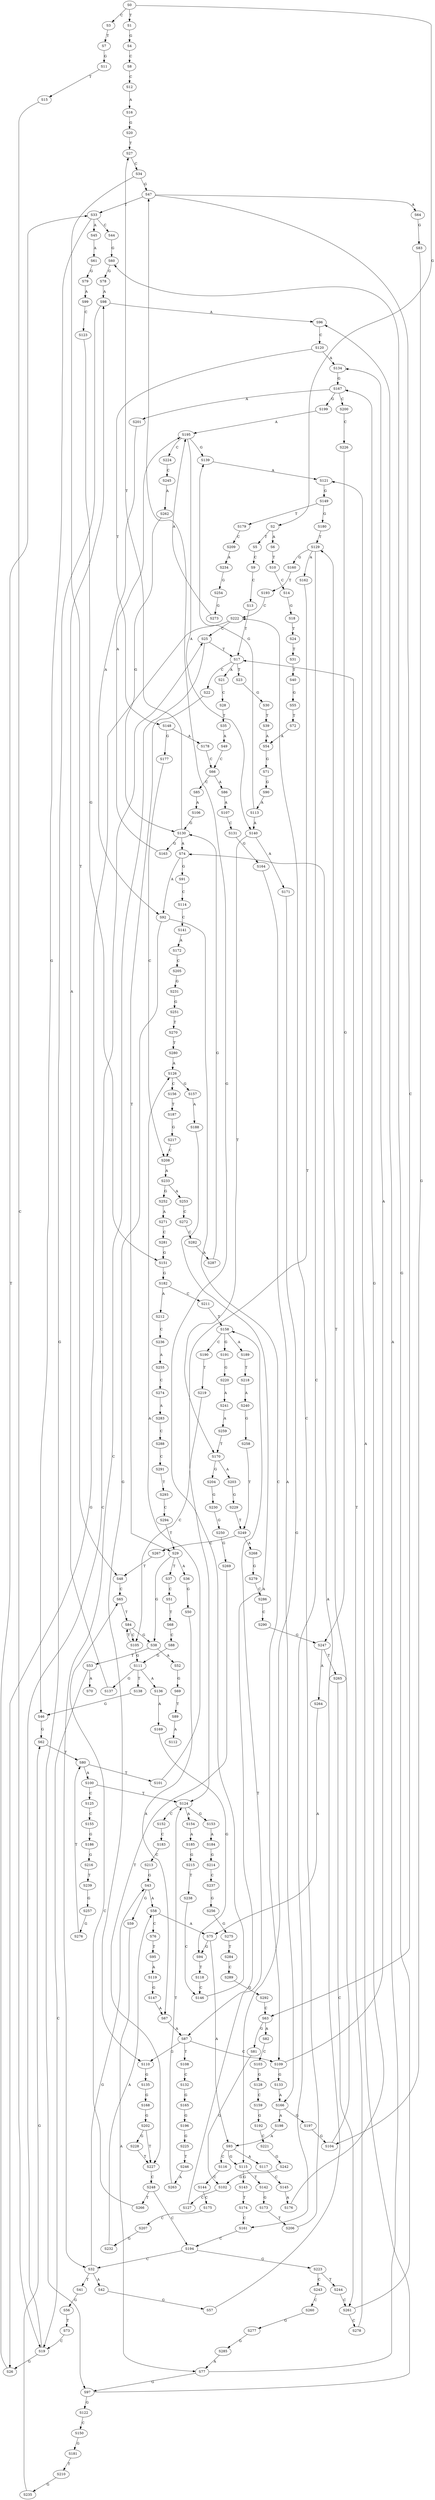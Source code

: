 strict digraph  {
	S0 -> S1 [ label = T ];
	S0 -> S2 [ label = G ];
	S0 -> S3 [ label = C ];
	S1 -> S4 [ label = G ];
	S2 -> S5 [ label = T ];
	S2 -> S6 [ label = A ];
	S3 -> S7 [ label = T ];
	S4 -> S8 [ label = C ];
	S5 -> S9 [ label = C ];
	S6 -> S10 [ label = T ];
	S7 -> S11 [ label = G ];
	S8 -> S12 [ label = C ];
	S9 -> S13 [ label = C ];
	S10 -> S14 [ label = C ];
	S11 -> S15 [ label = T ];
	S12 -> S16 [ label = A ];
	S13 -> S17 [ label = T ];
	S14 -> S18 [ label = G ];
	S15 -> S19 [ label = C ];
	S16 -> S20 [ label = G ];
	S17 -> S21 [ label = A ];
	S17 -> S22 [ label = C ];
	S17 -> S23 [ label = T ];
	S18 -> S24 [ label = T ];
	S19 -> S25 [ label = C ];
	S19 -> S26 [ label = G ];
	S20 -> S27 [ label = T ];
	S21 -> S28 [ label = C ];
	S22 -> S29 [ label = T ];
	S23 -> S30 [ label = G ];
	S24 -> S31 [ label = T ];
	S25 -> S17 [ label = T ];
	S25 -> S32 [ label = C ];
	S26 -> S33 [ label = T ];
	S27 -> S34 [ label = C ];
	S28 -> S35 [ label = T ];
	S29 -> S36 [ label = A ];
	S29 -> S37 [ label = T ];
	S29 -> S38 [ label = G ];
	S30 -> S39 [ label = T ];
	S31 -> S40 [ label = T ];
	S32 -> S41 [ label = T ];
	S32 -> S42 [ label = A ];
	S32 -> S43 [ label = G ];
	S33 -> S44 [ label = C ];
	S33 -> S45 [ label = A ];
	S33 -> S46 [ label = G ];
	S34 -> S47 [ label = G ];
	S34 -> S48 [ label = T ];
	S35 -> S49 [ label = A ];
	S36 -> S50 [ label = G ];
	S37 -> S51 [ label = C ];
	S38 -> S52 [ label = A ];
	S38 -> S53 [ label = T ];
	S39 -> S54 [ label = A ];
	S40 -> S55 [ label = G ];
	S41 -> S56 [ label = G ];
	S42 -> S57 [ label = G ];
	S43 -> S58 [ label = A ];
	S43 -> S59 [ label = G ];
	S44 -> S60 [ label = G ];
	S45 -> S61 [ label = A ];
	S46 -> S62 [ label = G ];
	S47 -> S63 [ label = C ];
	S47 -> S33 [ label = T ];
	S47 -> S64 [ label = A ];
	S48 -> S65 [ label = C ];
	S49 -> S66 [ label = C ];
	S50 -> S67 [ label = A ];
	S51 -> S68 [ label = T ];
	S52 -> S69 [ label = G ];
	S53 -> S70 [ label = A ];
	S53 -> S19 [ label = C ];
	S54 -> S71 [ label = G ];
	S55 -> S72 [ label = T ];
	S56 -> S73 [ label = T ];
	S57 -> S74 [ label = A ];
	S58 -> S75 [ label = A ];
	S58 -> S76 [ label = C ];
	S59 -> S77 [ label = A ];
	S60 -> S78 [ label = G ];
	S61 -> S79 [ label = G ];
	S62 -> S80 [ label = T ];
	S63 -> S81 [ label = G ];
	S63 -> S82 [ label = A ];
	S64 -> S83 [ label = G ];
	S65 -> S84 [ label = T ];
	S66 -> S85 [ label = C ];
	S66 -> S86 [ label = A ];
	S67 -> S87 [ label = A ];
	S68 -> S88 [ label = C ];
	S69 -> S89 [ label = T ];
	S71 -> S90 [ label = G ];
	S72 -> S54 [ label = A ];
	S73 -> S19 [ label = C ];
	S74 -> S91 [ label = G ];
	S74 -> S92 [ label = A ];
	S75 -> S93 [ label = A ];
	S75 -> S94 [ label = G ];
	S76 -> S95 [ label = T ];
	S77 -> S96 [ label = A ];
	S77 -> S97 [ label = G ];
	S78 -> S98 [ label = A ];
	S79 -> S99 [ label = A ];
	S80 -> S100 [ label = A ];
	S80 -> S101 [ label = T ];
	S81 -> S102 [ label = G ];
	S82 -> S103 [ label = C ];
	S83 -> S104 [ label = G ];
	S84 -> S38 [ label = G ];
	S84 -> S105 [ label = C ];
	S85 -> S106 [ label = A ];
	S86 -> S107 [ label = A ];
	S87 -> S108 [ label = T ];
	S87 -> S109 [ label = C ];
	S87 -> S110 [ label = G ];
	S88 -> S111 [ label = G ];
	S89 -> S112 [ label = A ];
	S90 -> S113 [ label = A ];
	S91 -> S114 [ label = C ];
	S92 -> S109 [ label = C ];
	S92 -> S110 [ label = G ];
	S93 -> S115 [ label = G ];
	S93 -> S116 [ label = C ];
	S93 -> S117 [ label = A ];
	S94 -> S118 [ label = T ];
	S95 -> S119 [ label = A ];
	S96 -> S120 [ label = C ];
	S97 -> S121 [ label = A ];
	S97 -> S122 [ label = G ];
	S98 -> S96 [ label = A ];
	S98 -> S97 [ label = G ];
	S99 -> S123 [ label = C ];
	S100 -> S124 [ label = T ];
	S100 -> S125 [ label = C ];
	S101 -> S126 [ label = A ];
	S102 -> S127 [ label = C ];
	S103 -> S128 [ label = G ];
	S104 -> S129 [ label = T ];
	S105 -> S84 [ label = T ];
	S105 -> S111 [ label = G ];
	S106 -> S130 [ label = G ];
	S107 -> S131 [ label = C ];
	S108 -> S132 [ label = C ];
	S109 -> S133 [ label = G ];
	S109 -> S134 [ label = A ];
	S110 -> S135 [ label = G ];
	S111 -> S136 [ label = A ];
	S111 -> S137 [ label = G ];
	S111 -> S138 [ label = T ];
	S113 -> S139 [ label = G ];
	S113 -> S140 [ label = A ];
	S114 -> S141 [ label = C ];
	S115 -> S142 [ label = T ];
	S115 -> S143 [ label = G ];
	S116 -> S144 [ label = C ];
	S117 -> S145 [ label = C ];
	S118 -> S146 [ label = C ];
	S119 -> S147 [ label = G ];
	S120 -> S134 [ label = A ];
	S120 -> S148 [ label = T ];
	S121 -> S149 [ label = G ];
	S122 -> S150 [ label = C ];
	S123 -> S151 [ label = G ];
	S124 -> S152 [ label = C ];
	S124 -> S153 [ label = G ];
	S124 -> S154 [ label = A ];
	S125 -> S155 [ label = C ];
	S126 -> S156 [ label = C ];
	S126 -> S157 [ label = G ];
	S127 -> S158 [ label = T ];
	S128 -> S159 [ label = C ];
	S129 -> S160 [ label = G ];
	S129 -> S161 [ label = C ];
	S129 -> S162 [ label = A ];
	S130 -> S27 [ label = T ];
	S130 -> S163 [ label = G ];
	S130 -> S74 [ label = A ];
	S131 -> S164 [ label = G ];
	S132 -> S165 [ label = G ];
	S133 -> S166 [ label = A ];
	S134 -> S167 [ label = G ];
	S135 -> S168 [ label = G ];
	S136 -> S169 [ label = A ];
	S137 -> S98 [ label = A ];
	S138 -> S46 [ label = G ];
	S139 -> S121 [ label = A ];
	S140 -> S170 [ label = T ];
	S140 -> S171 [ label = A ];
	S141 -> S172 [ label = A ];
	S142 -> S173 [ label = G ];
	S143 -> S174 [ label = T ];
	S144 -> S175 [ label = C ];
	S145 -> S176 [ label = A ];
	S146 -> S47 [ label = G ];
	S147 -> S67 [ label = A ];
	S148 -> S177 [ label = G ];
	S148 -> S178 [ label = A ];
	S149 -> S179 [ label = T ];
	S149 -> S180 [ label = G ];
	S150 -> S181 [ label = G ];
	S151 -> S182 [ label = G ];
	S152 -> S183 [ label = C ];
	S153 -> S184 [ label = A ];
	S154 -> S185 [ label = A ];
	S155 -> S186 [ label = G ];
	S156 -> S187 [ label = T ];
	S157 -> S188 [ label = A ];
	S158 -> S189 [ label = A ];
	S158 -> S190 [ label = C ];
	S158 -> S191 [ label = G ];
	S159 -> S192 [ label = G ];
	S160 -> S193 [ label = T ];
	S161 -> S194 [ label = C ];
	S162 -> S124 [ label = T ];
	S163 -> S195 [ label = A ];
	S164 -> S166 [ label = A ];
	S165 -> S196 [ label = G ];
	S166 -> S197 [ label = G ];
	S166 -> S198 [ label = A ];
	S167 -> S199 [ label = G ];
	S167 -> S200 [ label = C ];
	S167 -> S201 [ label = A ];
	S168 -> S202 [ label = G ];
	S169 -> S94 [ label = G ];
	S170 -> S203 [ label = A ];
	S170 -> S204 [ label = G ];
	S171 -> S115 [ label = G ];
	S172 -> S205 [ label = C ];
	S173 -> S206 [ label = T ];
	S174 -> S161 [ label = C ];
	S175 -> S207 [ label = C ];
	S176 -> S167 [ label = G ];
	S177 -> S208 [ label = C ];
	S178 -> S66 [ label = C ];
	S179 -> S209 [ label = C ];
	S180 -> S129 [ label = T ];
	S181 -> S210 [ label = T ];
	S182 -> S211 [ label = C ];
	S182 -> S212 [ label = A ];
	S183 -> S213 [ label = C ];
	S184 -> S214 [ label = G ];
	S185 -> S215 [ label = G ];
	S186 -> S216 [ label = G ];
	S187 -> S217 [ label = G ];
	S188 -> S87 [ label = A ];
	S189 -> S218 [ label = T ];
	S190 -> S219 [ label = T ];
	S191 -> S220 [ label = G ];
	S192 -> S221 [ label = C ];
	S193 -> S222 [ label = C ];
	S194 -> S32 [ label = C ];
	S194 -> S223 [ label = G ];
	S195 -> S140 [ label = A ];
	S195 -> S224 [ label = C ];
	S195 -> S139 [ label = G ];
	S196 -> S225 [ label = G ];
	S197 -> S104 [ label = G ];
	S198 -> S93 [ label = A ];
	S199 -> S195 [ label = A ];
	S200 -> S226 [ label = C ];
	S201 -> S92 [ label = A ];
	S202 -> S227 [ label = T ];
	S202 -> S228 [ label = G ];
	S203 -> S229 [ label = G ];
	S204 -> S230 [ label = G ];
	S205 -> S231 [ label = G ];
	S206 -> S222 [ label = C ];
	S207 -> S232 [ label = G ];
	S208 -> S233 [ label = A ];
	S209 -> S234 [ label = A ];
	S210 -> S235 [ label = G ];
	S211 -> S158 [ label = T ];
	S212 -> S236 [ label = C ];
	S213 -> S43 [ label = G ];
	S214 -> S237 [ label = C ];
	S215 -> S238 [ label = T ];
	S216 -> S239 [ label = T ];
	S217 -> S208 [ label = C ];
	S218 -> S240 [ label = A ];
	S219 -> S105 [ label = C ];
	S220 -> S241 [ label = A ];
	S221 -> S242 [ label = G ];
	S222 -> S26 [ label = G ];
	S222 -> S25 [ label = C ];
	S223 -> S243 [ label = C ];
	S223 -> S244 [ label = T ];
	S224 -> S245 [ label = C ];
	S225 -> S246 [ label = T ];
	S226 -> S247 [ label = G ];
	S227 -> S248 [ label = C ];
	S228 -> S227 [ label = T ];
	S229 -> S249 [ label = T ];
	S230 -> S250 [ label = G ];
	S231 -> S251 [ label = G ];
	S232 -> S58 [ label = A ];
	S233 -> S252 [ label = G ];
	S233 -> S253 [ label = A ];
	S234 -> S254 [ label = G ];
	S235 -> S62 [ label = G ];
	S236 -> S255 [ label = A ];
	S237 -> S256 [ label = G ];
	S238 -> S146 [ label = C ];
	S239 -> S257 [ label = G ];
	S240 -> S258 [ label = G ];
	S241 -> S259 [ label = A ];
	S242 -> S102 [ label = G ];
	S243 -> S260 [ label = C ];
	S244 -> S261 [ label = C ];
	S245 -> S262 [ label = A ];
	S246 -> S263 [ label = A ];
	S247 -> S264 [ label = A ];
	S247 -> S265 [ label = T ];
	S248 -> S194 [ label = C ];
	S248 -> S266 [ label = T ];
	S249 -> S267 [ label = C ];
	S249 -> S268 [ label = A ];
	S250 -> S269 [ label = G ];
	S251 -> S270 [ label = T ];
	S252 -> S271 [ label = A ];
	S253 -> S272 [ label = C ];
	S254 -> S273 [ label = G ];
	S255 -> S274 [ label = C ];
	S256 -> S275 [ label = G ];
	S257 -> S276 [ label = G ];
	S258 -> S249 [ label = T ];
	S259 -> S170 [ label = T ];
	S260 -> S277 [ label = G ];
	S261 -> S278 [ label = C ];
	S261 -> S60 [ label = G ];
	S262 -> S130 [ label = G ];
	S263 -> S124 [ label = T ];
	S264 -> S75 [ label = A ];
	S265 -> S261 [ label = C ];
	S266 -> S65 [ label = C ];
	S267 -> S48 [ label = T ];
	S268 -> S279 [ label = G ];
	S269 -> S227 [ label = T ];
	S270 -> S280 [ label = T ];
	S271 -> S281 [ label = C ];
	S272 -> S282 [ label = C ];
	S273 -> S195 [ label = A ];
	S274 -> S283 [ label = A ];
	S275 -> S284 [ label = T ];
	S276 -> S80 [ label = T ];
	S277 -> S285 [ label = G ];
	S278 -> S17 [ label = T ];
	S279 -> S286 [ label = C ];
	S280 -> S126 [ label = A ];
	S281 -> S151 [ label = G ];
	S282 -> S287 [ label = A ];
	S283 -> S288 [ label = C ];
	S284 -> S289 [ label = C ];
	S285 -> S77 [ label = A ];
	S286 -> S290 [ label = C ];
	S287 -> S130 [ label = G ];
	S288 -> S291 [ label = C ];
	S289 -> S292 [ label = G ];
	S290 -> S247 [ label = G ];
	S291 -> S293 [ label = T ];
	S292 -> S63 [ label = C ];
	S293 -> S294 [ label = C ];
	S294 -> S29 [ label = T ];
}

